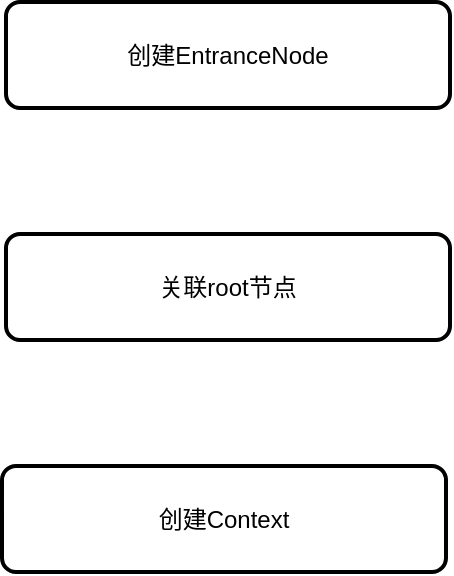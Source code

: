 <mxfile version="14.8.1" type="github">
  <diagram id="dpzgCM_Bc3UVAEGsuVad" name="第 1 页">
    <mxGraphModel dx="1373" dy="770" grid="0" gridSize="10" guides="1" tooltips="1" connect="1" arrows="1" fold="1" page="0" pageScale="1" pageWidth="827" pageHeight="1169" math="0" shadow="0">
      <root>
        <mxCell id="0" />
        <mxCell id="1" parent="0" />
        <mxCell id="RM8X_YuoQLqRLdgXc8Fh-1" value="&lt;span style=&quot;font-size: 12px&quot;&gt;创建EntranceNode&lt;/span&gt;" style="rounded=1;whiteSpace=wrap;html=1;absoluteArcSize=1;arcSize=14;strokeWidth=2;" vertex="1" parent="1">
          <mxGeometry x="26" y="148" width="222" height="53" as="geometry" />
        </mxCell>
        <mxCell id="RM8X_YuoQLqRLdgXc8Fh-2" value="关联root节点" style="rounded=1;whiteSpace=wrap;html=1;absoluteArcSize=1;arcSize=14;strokeWidth=2;" vertex="1" parent="1">
          <mxGeometry x="26" y="264" width="222" height="53" as="geometry" />
        </mxCell>
        <mxCell id="RM8X_YuoQLqRLdgXc8Fh-3" value="创建Context" style="rounded=1;whiteSpace=wrap;html=1;absoluteArcSize=1;arcSize=14;strokeWidth=2;" vertex="1" parent="1">
          <mxGeometry x="24" y="380" width="222" height="53" as="geometry" />
        </mxCell>
      </root>
    </mxGraphModel>
  </diagram>
</mxfile>
